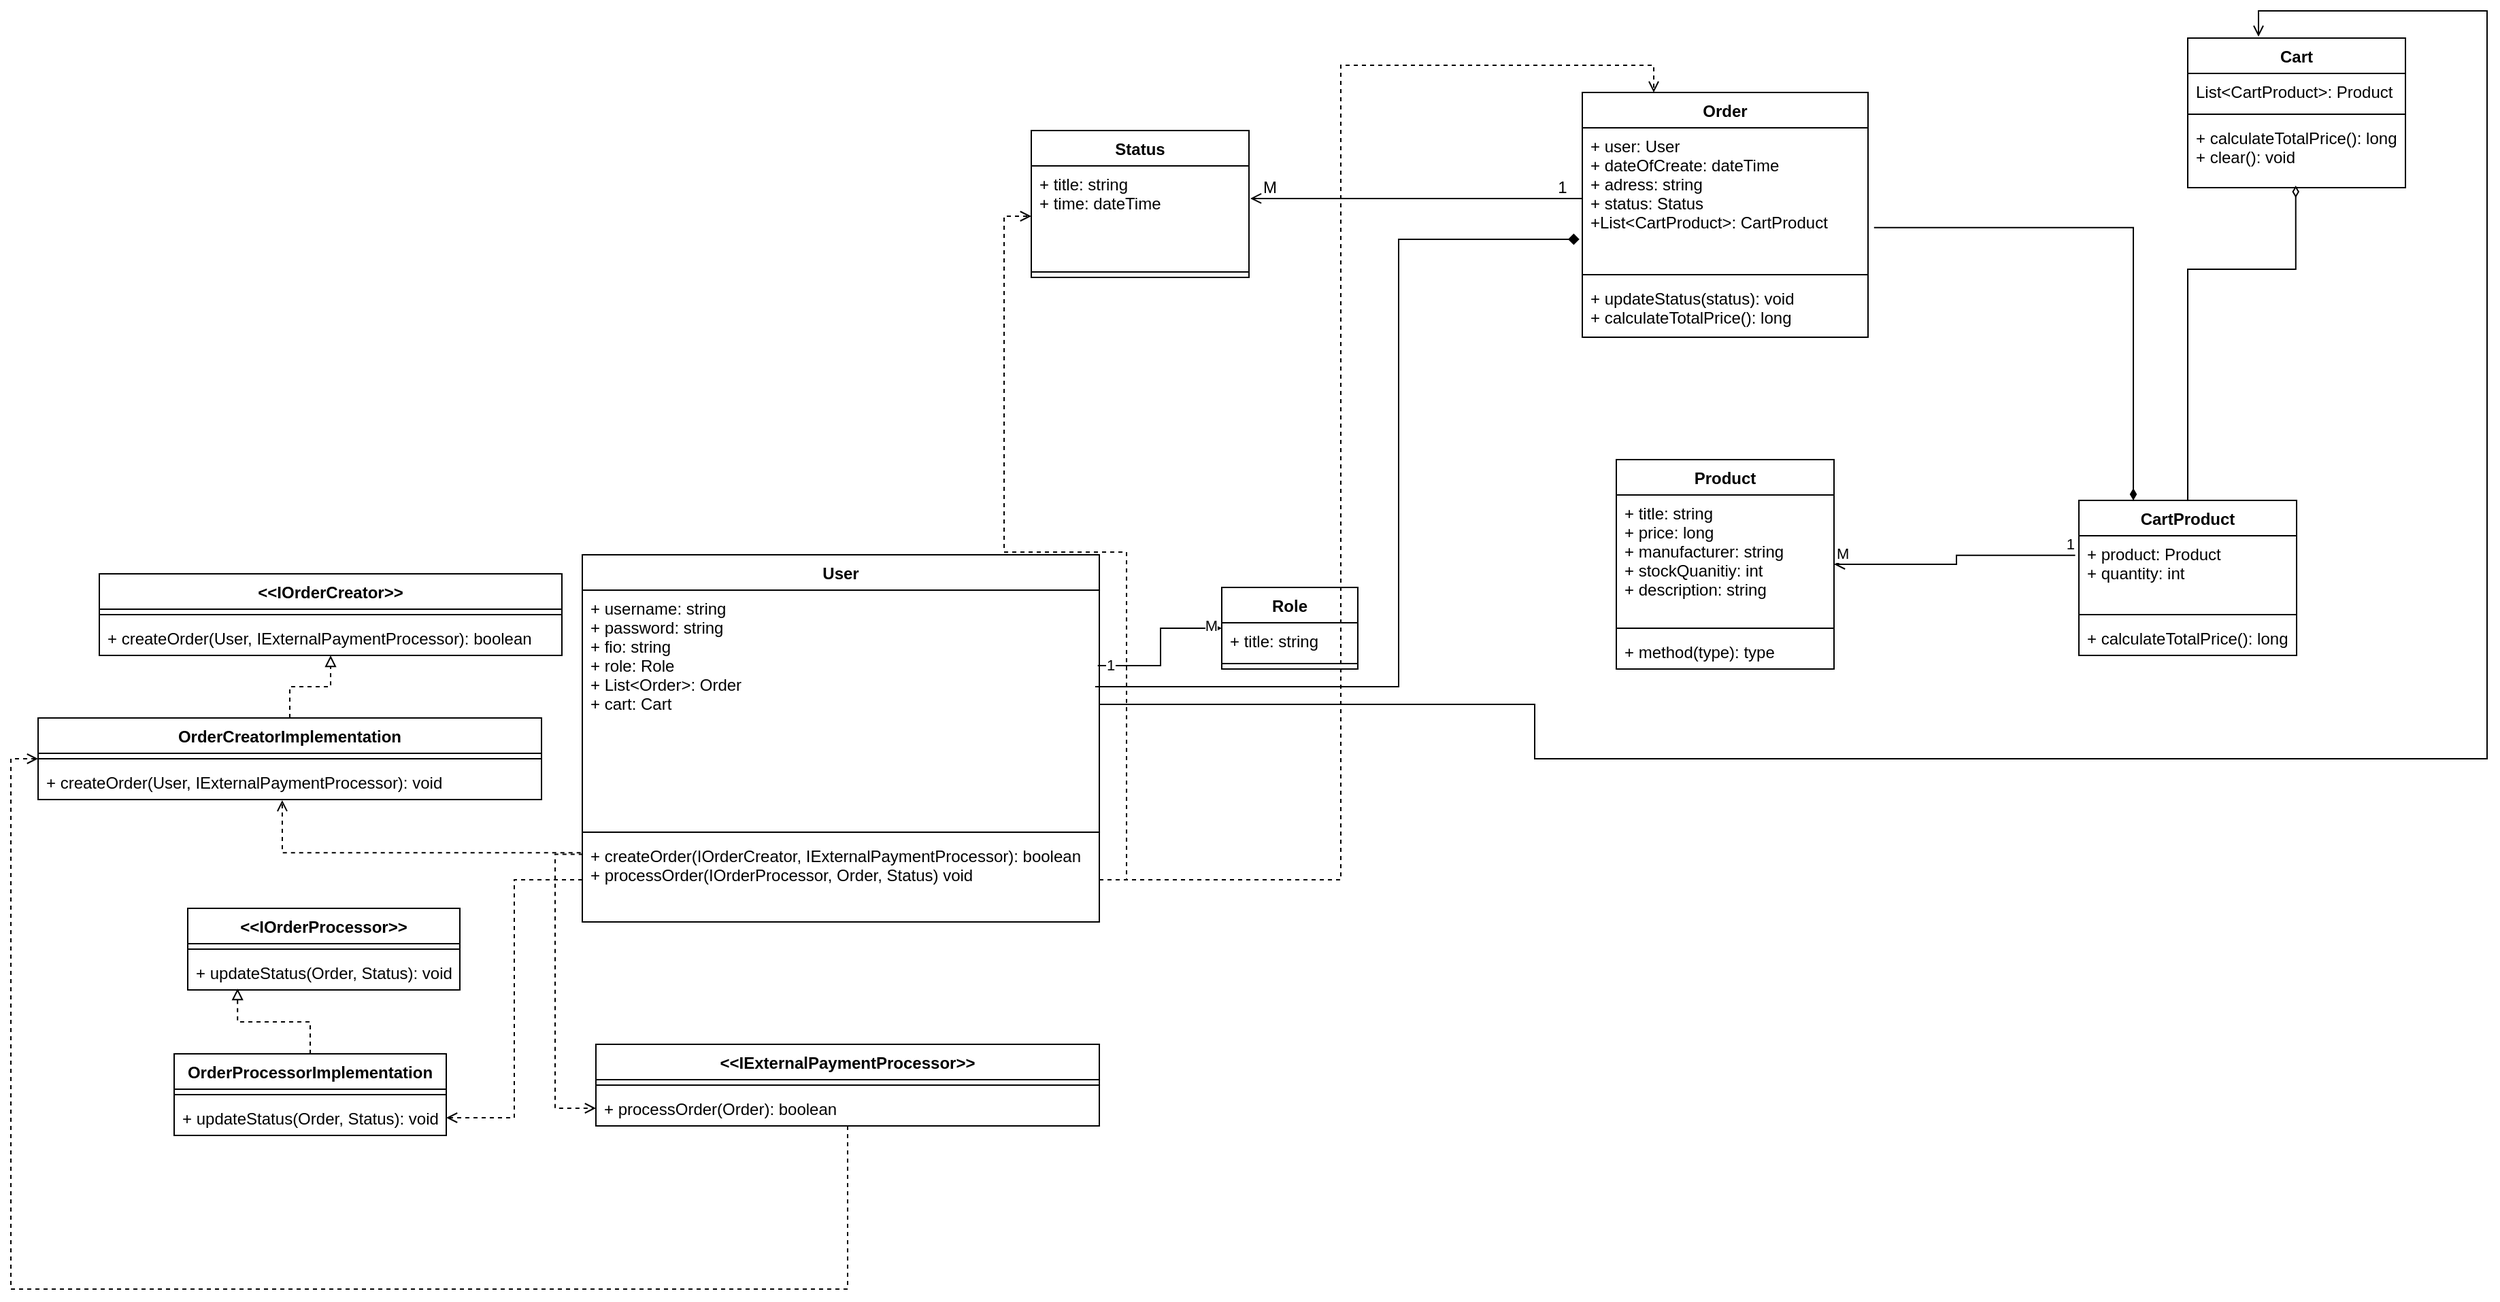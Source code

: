 <mxfile version="20.0.4" type="github">
  <diagram id="VnWwwsPPHEfA2r1VC904" name="Page-1">
    <mxGraphModel dx="4232" dy="1361" grid="1" gridSize="10" guides="1" tooltips="1" connect="1" arrows="1" fold="1" page="1" pageScale="1" pageWidth="827" pageHeight="1169" math="0" shadow="0">
      <root>
        <mxCell id="0" />
        <mxCell id="1" parent="0" />
        <mxCell id="pRc35uwQ_GW5Wt_wBXZL-1" value="Order" style="swimlane;fontStyle=1;align=center;verticalAlign=top;childLayout=stackLayout;horizontal=1;startSize=26;horizontalStack=0;resizeParent=1;resizeParentMax=0;resizeLast=0;collapsible=1;marginBottom=0;" vertex="1" parent="1">
          <mxGeometry x="115" y="80" width="210" height="180" as="geometry" />
        </mxCell>
        <mxCell id="pRc35uwQ_GW5Wt_wBXZL-2" value="+ user: User&#xa;+ dateOfCreate: dateTime&#xa;+ adress: string&#xa;+ status: Status&#xa;+List&lt;CartProduct&gt;: CartProduct" style="text;strokeColor=none;fillColor=none;align=left;verticalAlign=top;spacingLeft=4;spacingRight=4;overflow=hidden;rotatable=0;points=[[0,0.5],[1,0.5]];portConstraint=eastwest;" vertex="1" parent="pRc35uwQ_GW5Wt_wBXZL-1">
          <mxGeometry y="26" width="210" height="104" as="geometry" />
        </mxCell>
        <mxCell id="pRc35uwQ_GW5Wt_wBXZL-3" value="" style="line;strokeWidth=1;fillColor=none;align=left;verticalAlign=middle;spacingTop=-1;spacingLeft=3;spacingRight=3;rotatable=0;labelPosition=right;points=[];portConstraint=eastwest;" vertex="1" parent="pRc35uwQ_GW5Wt_wBXZL-1">
          <mxGeometry y="130" width="210" height="8" as="geometry" />
        </mxCell>
        <mxCell id="pRc35uwQ_GW5Wt_wBXZL-4" value="+ updateStatus(status): void&#xa;+ calculateTotalPrice(): long" style="text;strokeColor=none;fillColor=none;align=left;verticalAlign=top;spacingLeft=4;spacingRight=4;overflow=hidden;rotatable=0;points=[[0,0.5],[1,0.5]];portConstraint=eastwest;" vertex="1" parent="pRc35uwQ_GW5Wt_wBXZL-1">
          <mxGeometry y="138" width="210" height="42" as="geometry" />
        </mxCell>
        <mxCell id="pRc35uwQ_GW5Wt_wBXZL-5" value="Product" style="swimlane;fontStyle=1;align=center;verticalAlign=top;childLayout=stackLayout;horizontal=1;startSize=26;horizontalStack=0;resizeParent=1;resizeParentMax=0;resizeLast=0;collapsible=1;marginBottom=0;" vertex="1" parent="1">
          <mxGeometry x="140" y="350" width="160" height="154" as="geometry" />
        </mxCell>
        <mxCell id="pRc35uwQ_GW5Wt_wBXZL-6" value="+ title: string&#xa;+ price: long&#xa;+ manufacturer: string&#xa;+ stockQuanitiy: int&#xa;+ description: string" style="text;strokeColor=none;fillColor=none;align=left;verticalAlign=top;spacingLeft=4;spacingRight=4;overflow=hidden;rotatable=0;points=[[0,0.5],[1,0.5]];portConstraint=eastwest;" vertex="1" parent="pRc35uwQ_GW5Wt_wBXZL-5">
          <mxGeometry y="26" width="160" height="94" as="geometry" />
        </mxCell>
        <mxCell id="pRc35uwQ_GW5Wt_wBXZL-7" value="" style="line;strokeWidth=1;fillColor=none;align=left;verticalAlign=middle;spacingTop=-1;spacingLeft=3;spacingRight=3;rotatable=0;labelPosition=right;points=[];portConstraint=eastwest;" vertex="1" parent="pRc35uwQ_GW5Wt_wBXZL-5">
          <mxGeometry y="120" width="160" height="8" as="geometry" />
        </mxCell>
        <mxCell id="pRc35uwQ_GW5Wt_wBXZL-8" value="+ method(type): type" style="text;strokeColor=none;fillColor=none;align=left;verticalAlign=top;spacingLeft=4;spacingRight=4;overflow=hidden;rotatable=0;points=[[0,0.5],[1,0.5]];portConstraint=eastwest;" vertex="1" parent="pRc35uwQ_GW5Wt_wBXZL-5">
          <mxGeometry y="128" width="160" height="26" as="geometry" />
        </mxCell>
        <mxCell id="pRc35uwQ_GW5Wt_wBXZL-33" style="edgeStyle=orthogonalEdgeStyle;rounded=0;orthogonalLoop=1;jettySize=auto;html=1;exitX=0.25;exitY=0;exitDx=0;exitDy=0;entryX=1.021;entryY=0.706;entryDx=0;entryDy=0;entryPerimeter=0;startArrow=diamondThin;startFill=1;endArrow=none;endFill=0;" edge="1" parent="1" source="pRc35uwQ_GW5Wt_wBXZL-11" target="pRc35uwQ_GW5Wt_wBXZL-2">
          <mxGeometry relative="1" as="geometry" />
        </mxCell>
        <mxCell id="pRc35uwQ_GW5Wt_wBXZL-11" value="CartProduct" style="swimlane;fontStyle=1;align=center;verticalAlign=top;childLayout=stackLayout;horizontal=1;startSize=26;horizontalStack=0;resizeParent=1;resizeParentMax=0;resizeLast=0;collapsible=1;marginBottom=0;" vertex="1" parent="1">
          <mxGeometry x="480" y="380" width="160" height="114" as="geometry" />
        </mxCell>
        <mxCell id="pRc35uwQ_GW5Wt_wBXZL-12" value="+ product: Product&#xa;+ quantity: int" style="text;strokeColor=none;fillColor=none;align=left;verticalAlign=top;spacingLeft=4;spacingRight=4;overflow=hidden;rotatable=0;points=[[0,0.5],[1,0.5]];portConstraint=eastwest;" vertex="1" parent="pRc35uwQ_GW5Wt_wBXZL-11">
          <mxGeometry y="26" width="160" height="54" as="geometry" />
        </mxCell>
        <mxCell id="pRc35uwQ_GW5Wt_wBXZL-13" value="" style="line;strokeWidth=1;fillColor=none;align=left;verticalAlign=middle;spacingTop=-1;spacingLeft=3;spacingRight=3;rotatable=0;labelPosition=right;points=[];portConstraint=eastwest;" vertex="1" parent="pRc35uwQ_GW5Wt_wBXZL-11">
          <mxGeometry y="80" width="160" height="8" as="geometry" />
        </mxCell>
        <mxCell id="pRc35uwQ_GW5Wt_wBXZL-14" value="+ calculateTotalPrice(): long" style="text;strokeColor=none;fillColor=none;align=left;verticalAlign=top;spacingLeft=4;spacingRight=4;overflow=hidden;rotatable=0;points=[[0,0.5],[1,0.5]];portConstraint=eastwest;" vertex="1" parent="pRc35uwQ_GW5Wt_wBXZL-11">
          <mxGeometry y="88" width="160" height="26" as="geometry" />
        </mxCell>
        <mxCell id="pRc35uwQ_GW5Wt_wBXZL-22" value="" style="endArrow=none;html=1;edgeStyle=orthogonalEdgeStyle;rounded=0;entryX=-0.017;entryY=0.267;entryDx=0;entryDy=0;entryPerimeter=0;startArrow=open;startFill=0;" edge="1" parent="1" source="pRc35uwQ_GW5Wt_wBXZL-5" target="pRc35uwQ_GW5Wt_wBXZL-12">
          <mxGeometry relative="1" as="geometry">
            <mxPoint x="320" y="350" as="sourcePoint" />
            <mxPoint x="430" y="410" as="targetPoint" />
          </mxGeometry>
        </mxCell>
        <mxCell id="pRc35uwQ_GW5Wt_wBXZL-23" value="M" style="edgeLabel;resizable=0;html=1;align=left;verticalAlign=bottom;" connectable="0" vertex="1" parent="pRc35uwQ_GW5Wt_wBXZL-22">
          <mxGeometry x="-1" relative="1" as="geometry" />
        </mxCell>
        <mxCell id="pRc35uwQ_GW5Wt_wBXZL-24" value="1" style="edgeLabel;resizable=0;html=1;align=right;verticalAlign=bottom;" connectable="0" vertex="1" parent="pRc35uwQ_GW5Wt_wBXZL-22">
          <mxGeometry x="1" relative="1" as="geometry" />
        </mxCell>
        <mxCell id="pRc35uwQ_GW5Wt_wBXZL-30" style="edgeStyle=orthogonalEdgeStyle;rounded=0;orthogonalLoop=1;jettySize=auto;html=1;exitX=0.496;exitY=0.971;exitDx=0;exitDy=0;entryX=0.5;entryY=0;entryDx=0;entryDy=0;endArrow=none;endFill=0;exitPerimeter=0;startArrow=diamondThin;startFill=0;" edge="1" parent="1" source="pRc35uwQ_GW5Wt_wBXZL-29" target="pRc35uwQ_GW5Wt_wBXZL-11">
          <mxGeometry relative="1" as="geometry">
            <Array as="points">
              <mxPoint x="639" y="210" />
              <mxPoint x="560" y="210" />
            </Array>
          </mxGeometry>
        </mxCell>
        <mxCell id="pRc35uwQ_GW5Wt_wBXZL-26" value="Cart" style="swimlane;fontStyle=1;align=center;verticalAlign=top;childLayout=stackLayout;horizontal=1;startSize=26;horizontalStack=0;resizeParent=1;resizeParentMax=0;resizeLast=0;collapsible=1;marginBottom=0;" vertex="1" parent="1">
          <mxGeometry x="560" y="40" width="160" height="110" as="geometry" />
        </mxCell>
        <mxCell id="pRc35uwQ_GW5Wt_wBXZL-27" value="List&lt;CartProduct&gt;: Product" style="text;strokeColor=none;fillColor=none;align=left;verticalAlign=top;spacingLeft=4;spacingRight=4;overflow=hidden;rotatable=0;points=[[0,0.5],[1,0.5]];portConstraint=eastwest;" vertex="1" parent="pRc35uwQ_GW5Wt_wBXZL-26">
          <mxGeometry y="26" width="160" height="26" as="geometry" />
        </mxCell>
        <mxCell id="pRc35uwQ_GW5Wt_wBXZL-28" value="" style="line;strokeWidth=1;fillColor=none;align=left;verticalAlign=middle;spacingTop=-1;spacingLeft=3;spacingRight=3;rotatable=0;labelPosition=right;points=[];portConstraint=eastwest;" vertex="1" parent="pRc35uwQ_GW5Wt_wBXZL-26">
          <mxGeometry y="52" width="160" height="8" as="geometry" />
        </mxCell>
        <mxCell id="pRc35uwQ_GW5Wt_wBXZL-29" value="+ calculateTotalPrice(): long&#xa;+ clear(): void" style="text;strokeColor=none;fillColor=none;align=left;verticalAlign=top;spacingLeft=4;spacingRight=4;overflow=hidden;rotatable=0;points=[[0,0.5],[1,0.5]];portConstraint=eastwest;" vertex="1" parent="pRc35uwQ_GW5Wt_wBXZL-26">
          <mxGeometry y="60" width="160" height="50" as="geometry" />
        </mxCell>
        <mxCell id="pRc35uwQ_GW5Wt_wBXZL-34" value="Status" style="swimlane;fontStyle=1;align=center;verticalAlign=top;childLayout=stackLayout;horizontal=1;startSize=26;horizontalStack=0;resizeParent=1;resizeParentMax=0;resizeLast=0;collapsible=1;marginBottom=0;" vertex="1" parent="1">
          <mxGeometry x="-290" y="108" width="160" height="108" as="geometry" />
        </mxCell>
        <mxCell id="pRc35uwQ_GW5Wt_wBXZL-35" value="+ title: string&#xa;+ time: dateTime" style="text;strokeColor=none;fillColor=none;align=left;verticalAlign=top;spacingLeft=4;spacingRight=4;overflow=hidden;rotatable=0;points=[[0,0.5],[1,0.5]];portConstraint=eastwest;" vertex="1" parent="pRc35uwQ_GW5Wt_wBXZL-34">
          <mxGeometry y="26" width="160" height="74" as="geometry" />
        </mxCell>
        <mxCell id="pRc35uwQ_GW5Wt_wBXZL-36" value="" style="line;strokeWidth=1;fillColor=none;align=left;verticalAlign=middle;spacingTop=-1;spacingLeft=3;spacingRight=3;rotatable=0;labelPosition=right;points=[];portConstraint=eastwest;" vertex="1" parent="pRc35uwQ_GW5Wt_wBXZL-34">
          <mxGeometry y="100" width="160" height="8" as="geometry" />
        </mxCell>
        <mxCell id="pRc35uwQ_GW5Wt_wBXZL-38" style="edgeStyle=orthogonalEdgeStyle;rounded=0;orthogonalLoop=1;jettySize=auto;html=1;exitX=0;exitY=0.5;exitDx=0;exitDy=0;entryX=1.006;entryY=0.324;entryDx=0;entryDy=0;entryPerimeter=0;startArrow=none;startFill=0;endArrow=open;endFill=0;" edge="1" parent="1" source="pRc35uwQ_GW5Wt_wBXZL-2" target="pRc35uwQ_GW5Wt_wBXZL-35">
          <mxGeometry relative="1" as="geometry" />
        </mxCell>
        <mxCell id="pRc35uwQ_GW5Wt_wBXZL-39" value="M" style="text;html=1;align=center;verticalAlign=middle;resizable=0;points=[];autosize=1;strokeColor=none;fillColor=none;" vertex="1" parent="1">
          <mxGeometry x="-130" y="135" width="30" height="30" as="geometry" />
        </mxCell>
        <mxCell id="pRc35uwQ_GW5Wt_wBXZL-40" value="1" style="text;html=1;align=center;verticalAlign=middle;resizable=0;points=[];autosize=1;strokeColor=none;fillColor=none;" vertex="1" parent="1">
          <mxGeometry x="85" y="135" width="30" height="30" as="geometry" />
        </mxCell>
        <mxCell id="pRc35uwQ_GW5Wt_wBXZL-41" value="User" style="swimlane;fontStyle=1;align=center;verticalAlign=top;childLayout=stackLayout;horizontal=1;startSize=26;horizontalStack=0;resizeParent=1;resizeParentMax=0;resizeLast=0;collapsible=1;marginBottom=0;" vertex="1" parent="1">
          <mxGeometry x="-620" y="420" width="380" height="270" as="geometry" />
        </mxCell>
        <mxCell id="pRc35uwQ_GW5Wt_wBXZL-42" value="+ username: string&#xa;+ password: string&#xa;+ fio: string&#xa;+ role: Role&#xa;+ List&lt;Order&gt;: Order&#xa;+ cart: Cart&#xa;&#xa;" style="text;strokeColor=none;fillColor=none;align=left;verticalAlign=top;spacingLeft=4;spacingRight=4;overflow=hidden;rotatable=0;points=[[0,0.5],[1,0.5]];portConstraint=eastwest;" vertex="1" parent="pRc35uwQ_GW5Wt_wBXZL-41">
          <mxGeometry y="26" width="380" height="174" as="geometry" />
        </mxCell>
        <mxCell id="pRc35uwQ_GW5Wt_wBXZL-43" value="" style="line;strokeWidth=1;fillColor=none;align=left;verticalAlign=middle;spacingTop=-1;spacingLeft=3;spacingRight=3;rotatable=0;labelPosition=right;points=[];portConstraint=eastwest;" vertex="1" parent="pRc35uwQ_GW5Wt_wBXZL-41">
          <mxGeometry y="200" width="380" height="8" as="geometry" />
        </mxCell>
        <mxCell id="pRc35uwQ_GW5Wt_wBXZL-44" value="+ createOrder(IOrderCreator, IExternalPaymentProcessor): boolean&#xa;+ processOrder(IOrderProcessor, Order, Status) void" style="text;strokeColor=none;fillColor=none;align=left;verticalAlign=top;spacingLeft=4;spacingRight=4;overflow=hidden;rotatable=0;points=[[0,0.5],[1,0.5]];portConstraint=eastwest;" vertex="1" parent="pRc35uwQ_GW5Wt_wBXZL-41">
          <mxGeometry y="208" width="380" height="62" as="geometry" />
        </mxCell>
        <mxCell id="pRc35uwQ_GW5Wt_wBXZL-45" style="edgeStyle=orthogonalEdgeStyle;rounded=0;orthogonalLoop=1;jettySize=auto;html=1;startArrow=none;startFill=0;endArrow=open;endFill=0;entryX=0.325;entryY=-0.009;entryDx=0;entryDy=0;entryPerimeter=0;" edge="1" parent="1" source="pRc35uwQ_GW5Wt_wBXZL-42" target="pRc35uwQ_GW5Wt_wBXZL-26">
          <mxGeometry relative="1" as="geometry">
            <mxPoint x="80" y="510" as="targetPoint" />
            <Array as="points">
              <mxPoint x="80" y="530" />
              <mxPoint x="80" y="570" />
              <mxPoint x="780" y="570" />
              <mxPoint x="780" y="20" />
              <mxPoint x="612" y="20" />
            </Array>
          </mxGeometry>
        </mxCell>
        <mxCell id="pRc35uwQ_GW5Wt_wBXZL-46" style="edgeStyle=orthogonalEdgeStyle;rounded=0;orthogonalLoop=1;jettySize=auto;html=1;exitX=0.992;exitY=0.408;exitDx=0;exitDy=0;entryX=-0.01;entryY=0.788;entryDx=0;entryDy=0;entryPerimeter=0;startArrow=none;startFill=0;endArrow=diamond;endFill=1;exitPerimeter=0;" edge="1" parent="1" source="pRc35uwQ_GW5Wt_wBXZL-42" target="pRc35uwQ_GW5Wt_wBXZL-2">
          <mxGeometry relative="1" as="geometry">
            <Array as="points">
              <mxPoint x="-20" y="517" />
              <mxPoint x="-20" y="188" />
            </Array>
          </mxGeometry>
        </mxCell>
        <mxCell id="pRc35uwQ_GW5Wt_wBXZL-47" value="Role" style="swimlane;fontStyle=1;align=center;verticalAlign=top;childLayout=stackLayout;horizontal=1;startSize=26;horizontalStack=0;resizeParent=1;resizeParentMax=0;resizeLast=0;collapsible=1;marginBottom=0;" vertex="1" parent="1">
          <mxGeometry x="-150" y="444" width="100" height="60" as="geometry" />
        </mxCell>
        <mxCell id="pRc35uwQ_GW5Wt_wBXZL-48" value="+ title: string" style="text;strokeColor=none;fillColor=none;align=left;verticalAlign=top;spacingLeft=4;spacingRight=4;overflow=hidden;rotatable=0;points=[[0,0.5],[1,0.5]];portConstraint=eastwest;" vertex="1" parent="pRc35uwQ_GW5Wt_wBXZL-47">
          <mxGeometry y="26" width="100" height="26" as="geometry" />
        </mxCell>
        <mxCell id="pRc35uwQ_GW5Wt_wBXZL-49" value="" style="line;strokeWidth=1;fillColor=none;align=left;verticalAlign=middle;spacingTop=-1;spacingLeft=3;spacingRight=3;rotatable=0;labelPosition=right;points=[];portConstraint=eastwest;" vertex="1" parent="pRc35uwQ_GW5Wt_wBXZL-47">
          <mxGeometry y="52" width="100" height="8" as="geometry" />
        </mxCell>
        <mxCell id="pRc35uwQ_GW5Wt_wBXZL-54" style="edgeStyle=orthogonalEdgeStyle;rounded=0;orthogonalLoop=1;jettySize=auto;html=1;entryX=0;entryY=0.5;entryDx=0;entryDy=0;startArrow=none;startFill=0;endArrow=open;endFill=0;exitX=0.997;exitY=0.319;exitDx=0;exitDy=0;exitPerimeter=0;" edge="1" parent="1" source="pRc35uwQ_GW5Wt_wBXZL-42" target="pRc35uwQ_GW5Wt_wBXZL-47">
          <mxGeometry relative="1" as="geometry" />
        </mxCell>
        <mxCell id="pRc35uwQ_GW5Wt_wBXZL-56" value="1" style="edgeLabel;html=1;align=center;verticalAlign=middle;resizable=0;points=[];" vertex="1" connectable="0" parent="pRc35uwQ_GW5Wt_wBXZL-54">
          <mxGeometry x="-0.855" y="1" relative="1" as="geometry">
            <mxPoint as="offset" />
          </mxGeometry>
        </mxCell>
        <mxCell id="pRc35uwQ_GW5Wt_wBXZL-57" value="M" style="edgeLabel;html=1;align=center;verticalAlign=middle;resizable=0;points=[];" vertex="1" connectable="0" parent="pRc35uwQ_GW5Wt_wBXZL-54">
          <mxGeometry x="0.859" y="2" relative="1" as="geometry">
            <mxPoint as="offset" />
          </mxGeometry>
        </mxCell>
        <mxCell id="pRc35uwQ_GW5Wt_wBXZL-58" value="&lt;&lt;IOrderCreator&gt;&gt;" style="swimlane;fontStyle=1;align=center;verticalAlign=top;childLayout=stackLayout;horizontal=1;startSize=26;horizontalStack=0;resizeParent=1;resizeParentMax=0;resizeLast=0;collapsible=1;marginBottom=0;" vertex="1" parent="1">
          <mxGeometry x="-975" y="434" width="340" height="60" as="geometry" />
        </mxCell>
        <mxCell id="pRc35uwQ_GW5Wt_wBXZL-60" value="" style="line;strokeWidth=1;fillColor=none;align=left;verticalAlign=middle;spacingTop=-1;spacingLeft=3;spacingRight=3;rotatable=0;labelPosition=right;points=[];portConstraint=eastwest;" vertex="1" parent="pRc35uwQ_GW5Wt_wBXZL-58">
          <mxGeometry y="26" width="340" height="8" as="geometry" />
        </mxCell>
        <mxCell id="pRc35uwQ_GW5Wt_wBXZL-61" value="+ createOrder(User, IExternalPaymentProcessor): boolean" style="text;strokeColor=none;fillColor=none;align=left;verticalAlign=top;spacingLeft=4;spacingRight=4;overflow=hidden;rotatable=0;points=[[0,0.5],[1,0.5]];portConstraint=eastwest;" vertex="1" parent="pRc35uwQ_GW5Wt_wBXZL-58">
          <mxGeometry y="34" width="340" height="26" as="geometry" />
        </mxCell>
        <mxCell id="pRc35uwQ_GW5Wt_wBXZL-62" value="&lt;&lt;IOrderProcessor&gt;&gt;" style="swimlane;fontStyle=1;align=center;verticalAlign=top;childLayout=stackLayout;horizontal=1;startSize=26;horizontalStack=0;resizeParent=1;resizeParentMax=0;resizeLast=0;collapsible=1;marginBottom=0;" vertex="1" parent="1">
          <mxGeometry x="-910" y="680" width="200" height="60" as="geometry" />
        </mxCell>
        <mxCell id="pRc35uwQ_GW5Wt_wBXZL-64" value="" style="line;strokeWidth=1;fillColor=none;align=left;verticalAlign=middle;spacingTop=-1;spacingLeft=3;spacingRight=3;rotatable=0;labelPosition=right;points=[];portConstraint=eastwest;" vertex="1" parent="pRc35uwQ_GW5Wt_wBXZL-62">
          <mxGeometry y="26" width="200" height="8" as="geometry" />
        </mxCell>
        <mxCell id="pRc35uwQ_GW5Wt_wBXZL-65" value="+ updateStatus(Order, Status): void" style="text;strokeColor=none;fillColor=none;align=left;verticalAlign=top;spacingLeft=4;spacingRight=4;overflow=hidden;rotatable=0;points=[[0,0.5],[1,0.5]];portConstraint=eastwest;" vertex="1" parent="pRc35uwQ_GW5Wt_wBXZL-62">
          <mxGeometry y="34" width="200" height="26" as="geometry" />
        </mxCell>
        <mxCell id="pRc35uwQ_GW5Wt_wBXZL-72" style="edgeStyle=orthogonalEdgeStyle;rounded=0;orthogonalLoop=1;jettySize=auto;html=1;exitX=0.5;exitY=0;exitDx=0;exitDy=0;entryX=0.5;entryY=1;entryDx=0;entryDy=0;startArrow=none;startFill=0;endArrow=block;endFill=0;dashed=1;" edge="1" parent="1" source="pRc35uwQ_GW5Wt_wBXZL-66" target="pRc35uwQ_GW5Wt_wBXZL-58">
          <mxGeometry relative="1" as="geometry" />
        </mxCell>
        <mxCell id="pRc35uwQ_GW5Wt_wBXZL-66" value="OrderCreatorImplementation" style="swimlane;fontStyle=1;align=center;verticalAlign=top;childLayout=stackLayout;horizontal=1;startSize=26;horizontalStack=0;resizeParent=1;resizeParentMax=0;resizeLast=0;collapsible=1;marginBottom=0;" vertex="1" parent="1">
          <mxGeometry x="-1020" y="540" width="370" height="60" as="geometry" />
        </mxCell>
        <mxCell id="pRc35uwQ_GW5Wt_wBXZL-67" value="" style="line;strokeWidth=1;fillColor=none;align=left;verticalAlign=middle;spacingTop=-1;spacingLeft=3;spacingRight=3;rotatable=0;labelPosition=right;points=[];portConstraint=eastwest;" vertex="1" parent="pRc35uwQ_GW5Wt_wBXZL-66">
          <mxGeometry y="26" width="370" height="8" as="geometry" />
        </mxCell>
        <mxCell id="pRc35uwQ_GW5Wt_wBXZL-68" value="+ createOrder(User, IExternalPaymentProcessor): void" style="text;strokeColor=none;fillColor=none;align=left;verticalAlign=top;spacingLeft=4;spacingRight=4;overflow=hidden;rotatable=0;points=[[0,0.5],[1,0.5]];portConstraint=eastwest;" vertex="1" parent="pRc35uwQ_GW5Wt_wBXZL-66">
          <mxGeometry y="34" width="370" height="26" as="geometry" />
        </mxCell>
        <mxCell id="pRc35uwQ_GW5Wt_wBXZL-73" style="edgeStyle=orthogonalEdgeStyle;rounded=0;orthogonalLoop=1;jettySize=auto;html=1;exitX=0.5;exitY=0;exitDx=0;exitDy=0;entryX=0.183;entryY=0.963;entryDx=0;entryDy=0;entryPerimeter=0;startArrow=none;startFill=0;endArrow=block;endFill=0;dashed=1;" edge="1" parent="1" source="pRc35uwQ_GW5Wt_wBXZL-69" target="pRc35uwQ_GW5Wt_wBXZL-65">
          <mxGeometry relative="1" as="geometry" />
        </mxCell>
        <mxCell id="pRc35uwQ_GW5Wt_wBXZL-69" value="OrderProcessorImplementation" style="swimlane;fontStyle=1;align=center;verticalAlign=top;childLayout=stackLayout;horizontal=1;startSize=26;horizontalStack=0;resizeParent=1;resizeParentMax=0;resizeLast=0;collapsible=1;marginBottom=0;" vertex="1" parent="1">
          <mxGeometry x="-920" y="787" width="200" height="60" as="geometry" />
        </mxCell>
        <mxCell id="pRc35uwQ_GW5Wt_wBXZL-70" value="" style="line;strokeWidth=1;fillColor=none;align=left;verticalAlign=middle;spacingTop=-1;spacingLeft=3;spacingRight=3;rotatable=0;labelPosition=right;points=[];portConstraint=eastwest;" vertex="1" parent="pRc35uwQ_GW5Wt_wBXZL-69">
          <mxGeometry y="26" width="200" height="8" as="geometry" />
        </mxCell>
        <mxCell id="pRc35uwQ_GW5Wt_wBXZL-71" value="+ updateStatus(Order, Status): void" style="text;strokeColor=none;fillColor=none;align=left;verticalAlign=top;spacingLeft=4;spacingRight=4;overflow=hidden;rotatable=0;points=[[0,0.5],[1,0.5]];portConstraint=eastwest;" vertex="1" parent="pRc35uwQ_GW5Wt_wBXZL-69">
          <mxGeometry y="34" width="200" height="26" as="geometry" />
        </mxCell>
        <mxCell id="pRc35uwQ_GW5Wt_wBXZL-74" style="edgeStyle=orthogonalEdgeStyle;rounded=0;orthogonalLoop=1;jettySize=auto;html=1;exitX=0;exitY=0.5;exitDx=0;exitDy=0;entryX=1;entryY=0.5;entryDx=0;entryDy=0;dashed=1;startArrow=none;startFill=0;endArrow=open;endFill=0;" edge="1" parent="1" source="pRc35uwQ_GW5Wt_wBXZL-44" target="pRc35uwQ_GW5Wt_wBXZL-71">
          <mxGeometry relative="1" as="geometry" />
        </mxCell>
        <mxCell id="pRc35uwQ_GW5Wt_wBXZL-75" style="edgeStyle=orthogonalEdgeStyle;rounded=0;orthogonalLoop=1;jettySize=auto;html=1;exitX=-0.003;exitY=0.179;exitDx=0;exitDy=0;entryX=0.485;entryY=1.018;entryDx=0;entryDy=0;entryPerimeter=0;dashed=1;startArrow=none;startFill=0;endArrow=open;endFill=0;exitPerimeter=0;" edge="1" parent="1" source="pRc35uwQ_GW5Wt_wBXZL-44" target="pRc35uwQ_GW5Wt_wBXZL-68">
          <mxGeometry relative="1" as="geometry" />
        </mxCell>
        <mxCell id="pRc35uwQ_GW5Wt_wBXZL-76" style="edgeStyle=orthogonalEdgeStyle;rounded=0;orthogonalLoop=1;jettySize=auto;html=1;exitX=1;exitY=0.5;exitDx=0;exitDy=0;dashed=1;startArrow=none;startFill=0;endArrow=open;endFill=0;" edge="1" parent="1" source="pRc35uwQ_GW5Wt_wBXZL-44" target="pRc35uwQ_GW5Wt_wBXZL-35">
          <mxGeometry relative="1" as="geometry" />
        </mxCell>
        <mxCell id="pRc35uwQ_GW5Wt_wBXZL-77" style="edgeStyle=orthogonalEdgeStyle;rounded=0;orthogonalLoop=1;jettySize=auto;html=1;exitX=1;exitY=0.5;exitDx=0;exitDy=0;entryX=0.25;entryY=0;entryDx=0;entryDy=0;dashed=1;startArrow=none;startFill=0;endArrow=open;endFill=0;" edge="1" parent="1" source="pRc35uwQ_GW5Wt_wBXZL-44" target="pRc35uwQ_GW5Wt_wBXZL-1">
          <mxGeometry relative="1" as="geometry" />
        </mxCell>
        <mxCell id="pRc35uwQ_GW5Wt_wBXZL-81" style="edgeStyle=orthogonalEdgeStyle;rounded=0;orthogonalLoop=1;jettySize=auto;html=1;entryX=0;entryY=0.5;entryDx=0;entryDy=0;entryPerimeter=0;dashed=1;startArrow=none;startFill=0;endArrow=open;endFill=0;" edge="1" parent="1" source="pRc35uwQ_GW5Wt_wBXZL-78" target="pRc35uwQ_GW5Wt_wBXZL-67">
          <mxGeometry relative="1" as="geometry">
            <Array as="points">
              <mxPoint x="-425" y="960" />
              <mxPoint x="-1040" y="960" />
              <mxPoint x="-1040" y="570" />
            </Array>
          </mxGeometry>
        </mxCell>
        <mxCell id="pRc35uwQ_GW5Wt_wBXZL-78" value="&lt;&lt;IExternalPaymentProcessor&gt;&gt;" style="swimlane;fontStyle=1;align=center;verticalAlign=top;childLayout=stackLayout;horizontal=1;startSize=26;horizontalStack=0;resizeParent=1;resizeParentMax=0;resizeLast=0;collapsible=1;marginBottom=0;" vertex="1" parent="1">
          <mxGeometry x="-610" y="780" width="370" height="60" as="geometry" />
        </mxCell>
        <mxCell id="pRc35uwQ_GW5Wt_wBXZL-79" value="" style="line;strokeWidth=1;fillColor=none;align=left;verticalAlign=middle;spacingTop=-1;spacingLeft=3;spacingRight=3;rotatable=0;labelPosition=right;points=[];portConstraint=eastwest;" vertex="1" parent="pRc35uwQ_GW5Wt_wBXZL-78">
          <mxGeometry y="26" width="370" height="8" as="geometry" />
        </mxCell>
        <mxCell id="pRc35uwQ_GW5Wt_wBXZL-80" value="+ processOrder(Order): boolean" style="text;strokeColor=none;fillColor=none;align=left;verticalAlign=top;spacingLeft=4;spacingRight=4;overflow=hidden;rotatable=0;points=[[0,0.5],[1,0.5]];portConstraint=eastwest;" vertex="1" parent="pRc35uwQ_GW5Wt_wBXZL-78">
          <mxGeometry y="34" width="370" height="26" as="geometry" />
        </mxCell>
        <mxCell id="pRc35uwQ_GW5Wt_wBXZL-83" style="edgeStyle=orthogonalEdgeStyle;rounded=0;orthogonalLoop=1;jettySize=auto;html=1;exitX=0.001;exitY=0.198;exitDx=0;exitDy=0;entryX=0;entryY=0.5;entryDx=0;entryDy=0;dashed=1;startArrow=none;startFill=0;endArrow=open;endFill=0;exitPerimeter=0;" edge="1" parent="1" source="pRc35uwQ_GW5Wt_wBXZL-44" target="pRc35uwQ_GW5Wt_wBXZL-80">
          <mxGeometry relative="1" as="geometry" />
        </mxCell>
      </root>
    </mxGraphModel>
  </diagram>
</mxfile>
